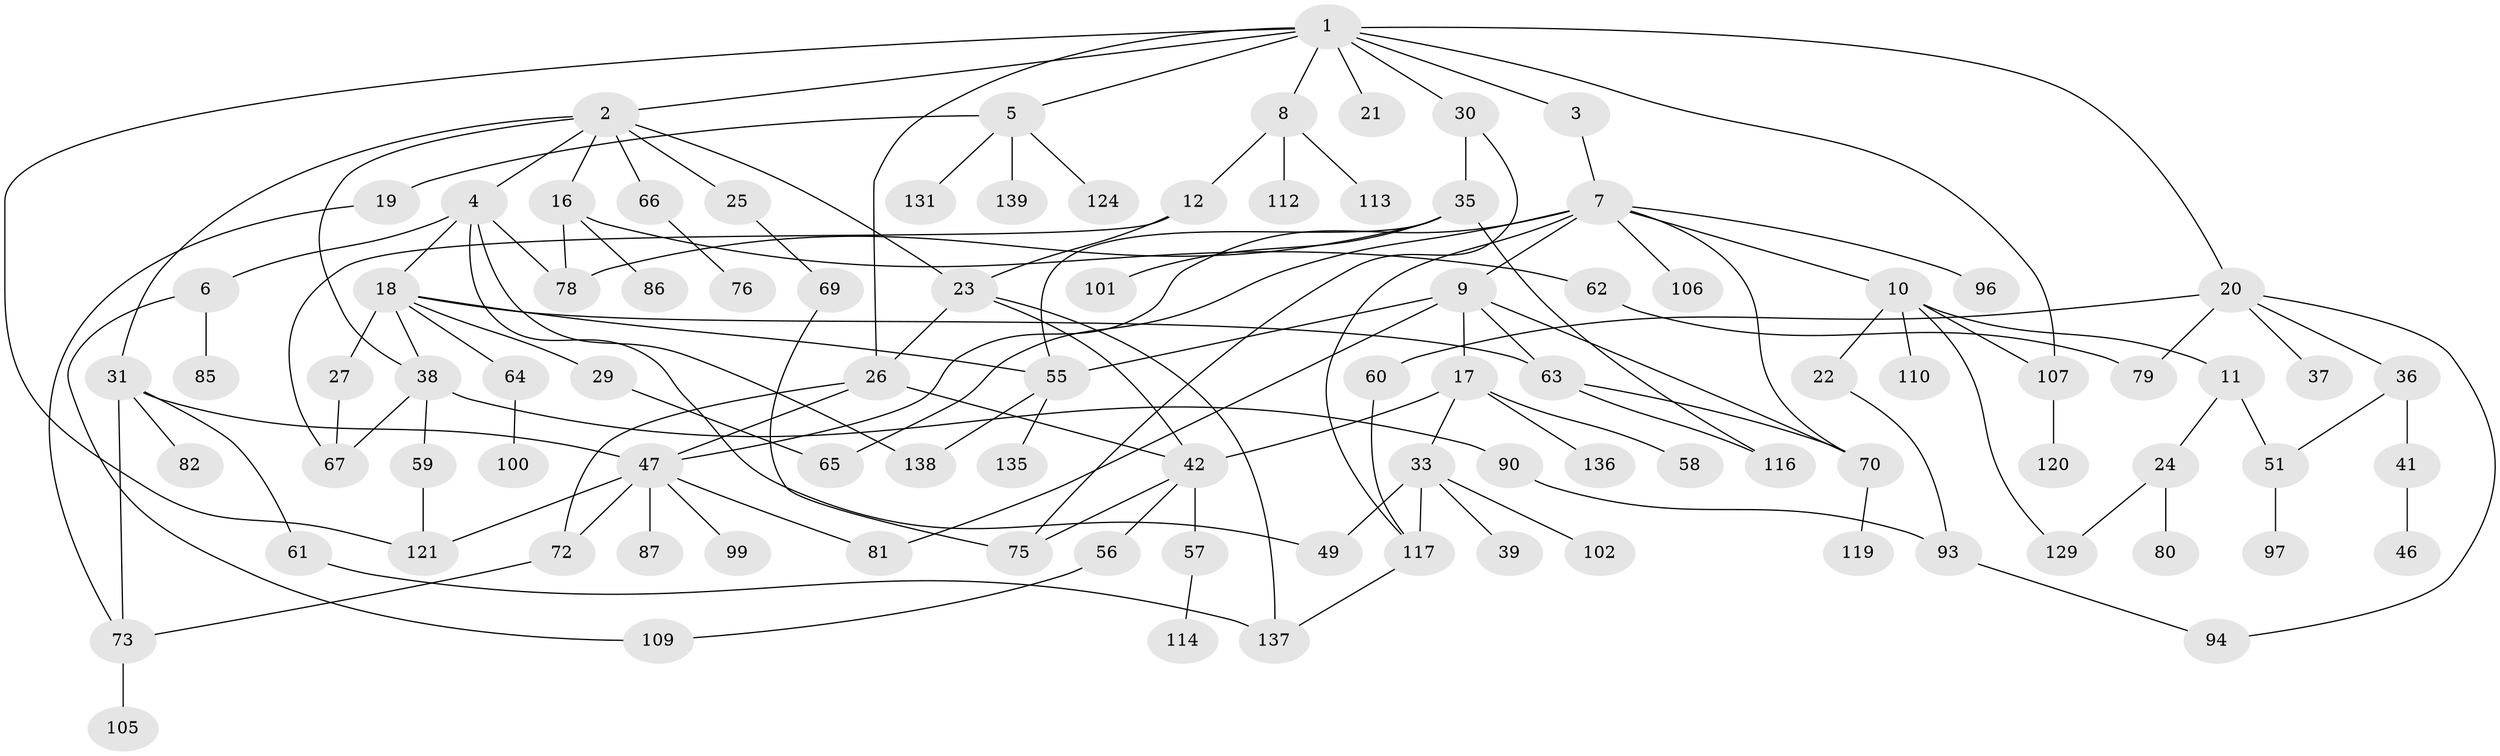 // Generated by graph-tools (version 1.1) at 2025/23/03/03/25 07:23:31]
// undirected, 96 vertices, 134 edges
graph export_dot {
graph [start="1"]
  node [color=gray90,style=filled];
  1 [super="+13"];
  2 [super="+14"];
  3;
  4 [super="+15"];
  5 [super="+28"];
  6 [super="+77"];
  7 [super="+40"];
  8 [super="+50"];
  9 [super="+32"];
  10 [super="+111"];
  11;
  12 [super="+91"];
  16 [super="+43"];
  17 [super="+132"];
  18 [super="+34"];
  19 [super="+134"];
  20 [super="+54"];
  21;
  22;
  23 [super="+88"];
  24 [super="+71"];
  25 [super="+130"];
  26 [super="+52"];
  27;
  29;
  30;
  31 [super="+53"];
  33 [super="+44"];
  35 [super="+108"];
  36 [super="+45"];
  37;
  38 [super="+83"];
  39;
  41 [super="+127"];
  42 [super="+48"];
  46;
  47 [super="+84"];
  49;
  51;
  55 [super="+74"];
  56;
  57 [super="+128"];
  58 [super="+122"];
  59 [super="+104"];
  60;
  61 [super="+95"];
  62;
  63 [super="+68"];
  64;
  65;
  66;
  67 [super="+89"];
  69;
  70;
  72;
  73 [super="+92"];
  75 [super="+115"];
  76;
  78 [super="+103"];
  79 [super="+98"];
  80;
  81;
  82;
  85;
  86;
  87;
  90;
  93;
  94 [super="+126"];
  96;
  97;
  99;
  100;
  101;
  102 [super="+118"];
  105;
  106 [super="+133"];
  107;
  109;
  110;
  112;
  113;
  114;
  116;
  117 [super="+123"];
  119;
  120;
  121 [super="+125"];
  124;
  129;
  131;
  135;
  136;
  137;
  138;
  139;
  1 -- 2;
  1 -- 3;
  1 -- 5;
  1 -- 8;
  1 -- 21;
  1 -- 26;
  1 -- 107;
  1 -- 20;
  1 -- 30;
  1 -- 121;
  2 -- 4;
  2 -- 25;
  2 -- 31;
  2 -- 16;
  2 -- 66;
  2 -- 38;
  2 -- 23;
  3 -- 7;
  4 -- 6;
  4 -- 78;
  4 -- 138;
  4 -- 49;
  4 -- 18;
  5 -- 19;
  5 -- 139;
  5 -- 131;
  5 -- 124;
  6 -- 85;
  6 -- 109;
  7 -- 9;
  7 -- 10;
  7 -- 117;
  7 -- 70;
  7 -- 96;
  7 -- 65;
  7 -- 106;
  7 -- 47;
  8 -- 12;
  8 -- 113;
  8 -- 112;
  9 -- 17;
  9 -- 63;
  9 -- 55;
  9 -- 81;
  9 -- 70;
  10 -- 11;
  10 -- 22;
  10 -- 107;
  10 -- 110;
  10 -- 129;
  11 -- 24;
  11 -- 51;
  12 -- 23;
  12 -- 67;
  16 -- 62;
  16 -- 86;
  16 -- 78;
  17 -- 33;
  17 -- 58;
  17 -- 136;
  17 -- 42;
  18 -- 27;
  18 -- 29;
  18 -- 38;
  18 -- 64;
  18 -- 55;
  18 -- 63;
  19 -- 73;
  20 -- 36;
  20 -- 37;
  20 -- 94;
  20 -- 60;
  20 -- 79;
  22 -- 93;
  23 -- 137;
  23 -- 26;
  23 -- 42;
  24 -- 129;
  24 -- 80;
  25 -- 69;
  26 -- 42;
  26 -- 72;
  26 -- 47;
  27 -- 67;
  29 -- 65;
  30 -- 35;
  30 -- 75;
  31 -- 73;
  31 -- 82;
  31 -- 61;
  31 -- 47;
  33 -- 39;
  33 -- 49;
  33 -- 117;
  33 -- 102;
  35 -- 101;
  35 -- 116;
  35 -- 55;
  35 -- 78;
  36 -- 41;
  36 -- 51;
  38 -- 59;
  38 -- 90;
  38 -- 67;
  41 -- 46;
  42 -- 56;
  42 -- 75;
  42 -- 57;
  47 -- 81;
  47 -- 99;
  47 -- 72;
  47 -- 87;
  47 -- 121;
  51 -- 97;
  55 -- 135;
  55 -- 138;
  56 -- 109;
  57 -- 114;
  59 -- 121;
  60 -- 117;
  61 -- 137;
  62 -- 79;
  63 -- 116;
  63 -- 70;
  64 -- 100;
  66 -- 76;
  69 -- 75;
  70 -- 119;
  72 -- 73;
  73 -- 105;
  90 -- 93;
  93 -- 94;
  107 -- 120;
  117 -- 137;
}
